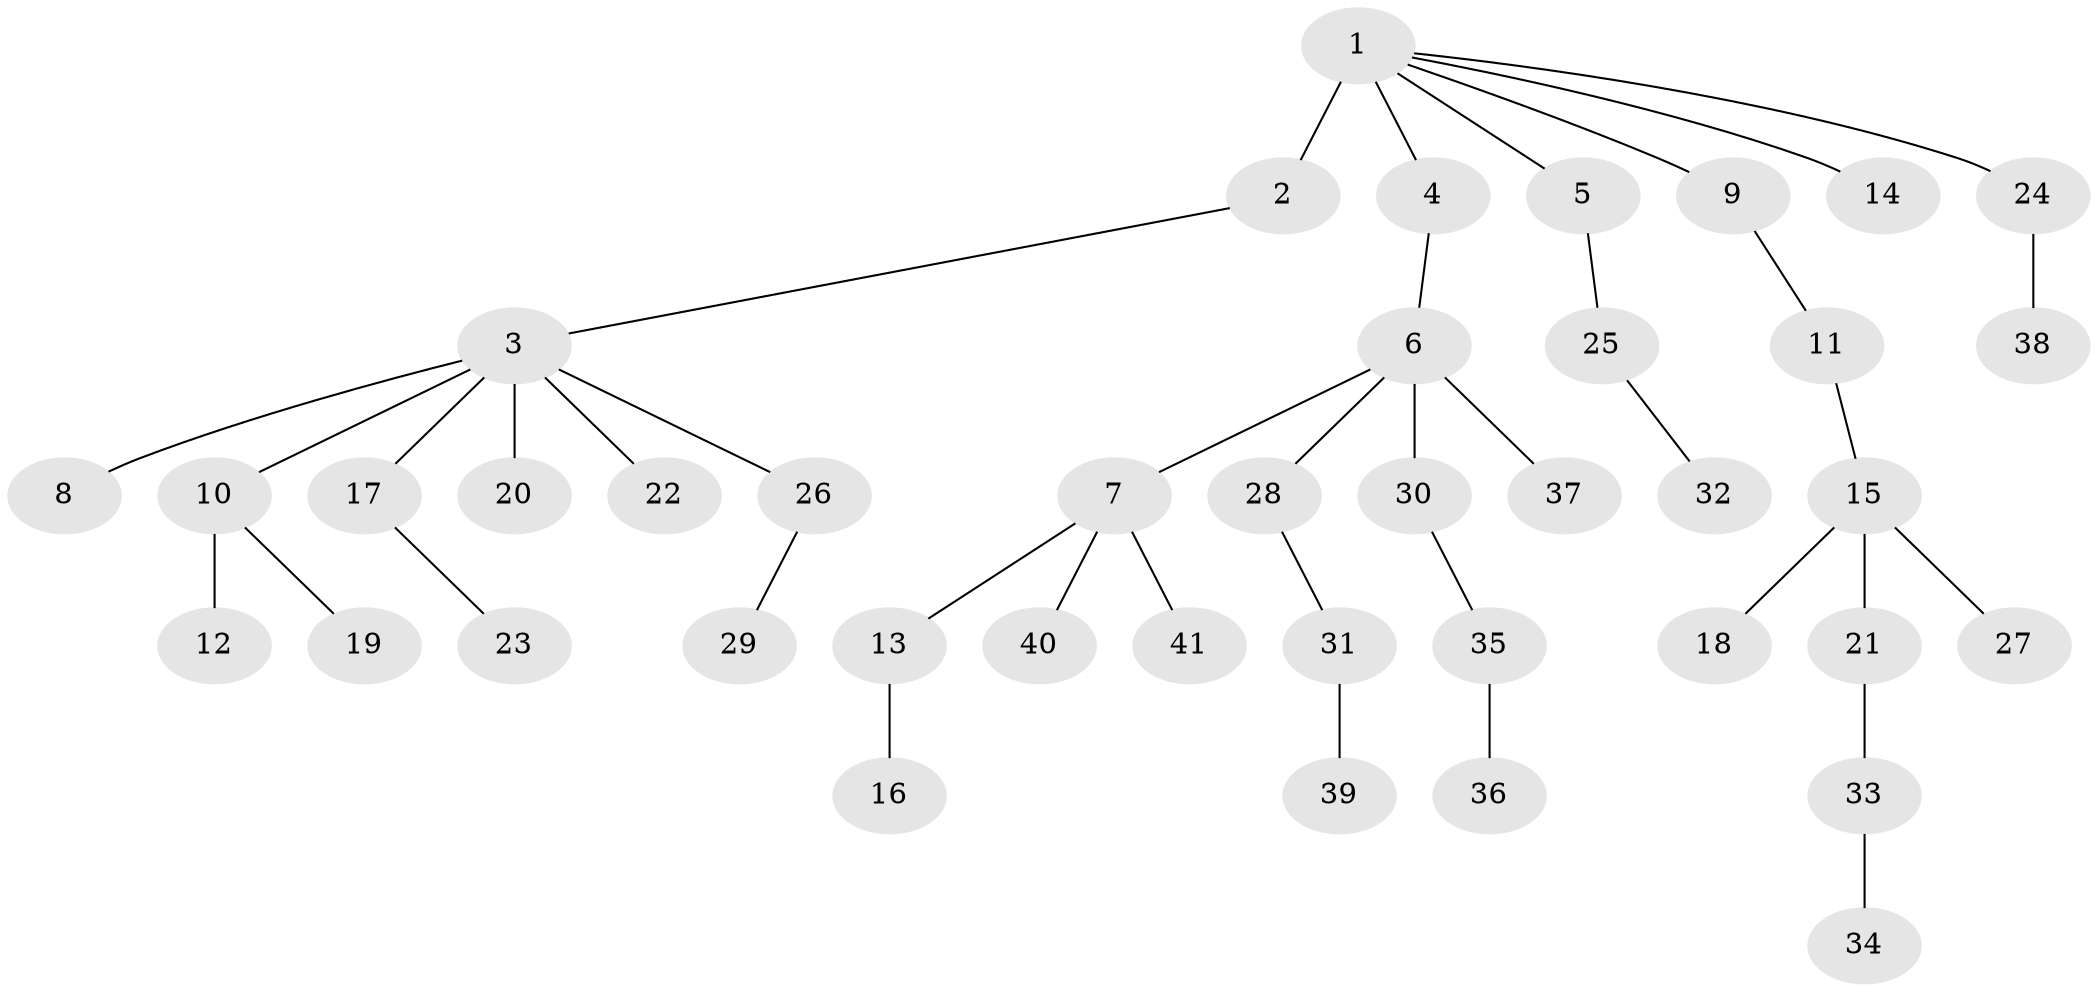 // original degree distribution, {4: 0.02564102564102564, 7: 0.01282051282051282, 2: 0.21794871794871795, 8: 0.01282051282051282, 3: 0.1794871794871795, 5: 0.038461538461538464, 1: 0.5128205128205128}
// Generated by graph-tools (version 1.1) at 2025/36/03/09/25 02:36:40]
// undirected, 41 vertices, 40 edges
graph export_dot {
graph [start="1"]
  node [color=gray90,style=filled];
  1;
  2;
  3;
  4;
  5;
  6;
  7;
  8;
  9;
  10;
  11;
  12;
  13;
  14;
  15;
  16;
  17;
  18;
  19;
  20;
  21;
  22;
  23;
  24;
  25;
  26;
  27;
  28;
  29;
  30;
  31;
  32;
  33;
  34;
  35;
  36;
  37;
  38;
  39;
  40;
  41;
  1 -- 2 [weight=5.0];
  1 -- 4 [weight=1.0];
  1 -- 5 [weight=1.0];
  1 -- 9 [weight=1.0];
  1 -- 14 [weight=1.0];
  1 -- 24 [weight=1.0];
  2 -- 3 [weight=1.0];
  3 -- 8 [weight=1.0];
  3 -- 10 [weight=1.0];
  3 -- 17 [weight=1.0];
  3 -- 20 [weight=1.0];
  3 -- 22 [weight=1.0];
  3 -- 26 [weight=1.0];
  4 -- 6 [weight=1.0];
  5 -- 25 [weight=1.0];
  6 -- 7 [weight=1.0];
  6 -- 28 [weight=1.0];
  6 -- 30 [weight=1.0];
  6 -- 37 [weight=1.0];
  7 -- 13 [weight=1.0];
  7 -- 40 [weight=1.0];
  7 -- 41 [weight=1.0];
  9 -- 11 [weight=1.0];
  10 -- 12 [weight=3.0];
  10 -- 19 [weight=1.0];
  11 -- 15 [weight=1.0];
  13 -- 16 [weight=1.0];
  15 -- 18 [weight=1.0];
  15 -- 21 [weight=1.0];
  15 -- 27 [weight=1.0];
  17 -- 23 [weight=1.0];
  21 -- 33 [weight=1.0];
  24 -- 38 [weight=1.0];
  25 -- 32 [weight=1.0];
  26 -- 29 [weight=1.0];
  28 -- 31 [weight=1.0];
  30 -- 35 [weight=1.0];
  31 -- 39 [weight=1.0];
  33 -- 34 [weight=2.0];
  35 -- 36 [weight=1.0];
}
